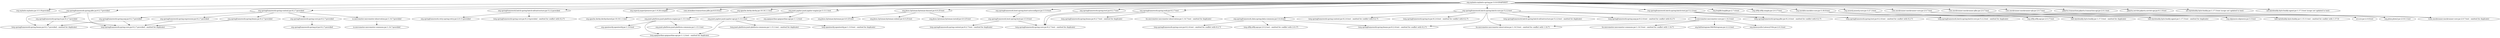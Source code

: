digraph mybatis__spring {
	"org.mybatis:mybatis-spring:jar:3.0.6-SNAPSHOT" -> "org.mybatis:mybatis:jar:3.5.19:provided" ; 
	"org.mybatis:mybatis-spring:jar:3.0.6-SNAPSHOT" -> "org.springframework:spring-context:jar:6.2.7:provided" ; 
	"org.mybatis:mybatis-spring:jar:3.0.6-SNAPSHOT" -> "org.springframework:spring-jdbc:jar:6.2.7:provided" ; 
	"org.mybatis:mybatis-spring:jar:3.0.6-SNAPSHOT" -> "org.springframework.batch:spring-batch-infrastructure:jar:5.2.2:provided" ; 
	"org.mybatis:mybatis-spring:jar:3.0.6-SNAPSHOT" -> "org.aspectj:aspectjweaver:jar:1.9.24:compile" ; 
	"org.mybatis:mybatis-spring:jar:3.0.6-SNAPSHOT" -> "com.atomikos:transactions-jdbc:jar:6.0.0:test" ; 
	"org.mybatis:mybatis-spring:jar:3.0.6-SNAPSHOT" -> "org.apache.derby:derby:jar:10.16.1.1:test" ; 
	"org.mybatis:mybatis-spring:jar:3.0.6-SNAPSHOT" -> "org.junit.jupiter:junit-jupiter-engine:jar:5.13.1:test" ; 
	"org.mybatis:mybatis-spring:jar:3.0.6-SNAPSHOT" -> "org.jboss.byteman:byteman-bmunit:jar:4.0.25:test" ; 
	"org.mybatis:mybatis-spring:jar:3.0.6-SNAPSHOT" -> "org.springframework:spring-test:jar:6.2.7:test" ; 
	"org.mybatis:mybatis-spring:jar:3.0.6-SNAPSHOT" -> "org.springframework:spring-web:jar:6.2.7:test" ; 
	"org.mybatis:mybatis-spring:jar:3.0.6-SNAPSHOT" -> "org.springframework.batch:spring-batch-core:jar:5.2.2:test" ; 
	"org.mybatis:mybatis-spring:jar:3.0.6-SNAPSHOT" -> "org.springframework.batch:spring-batch-test:jar:5.2.2:test" ; 
	"org.mybatis:mybatis-spring:jar:3.0.6-SNAPSHOT" -> "org.springframework.boot:spring-boot-autoconfigure:jar:3.5.0:test" ; 
	"org.mybatis:mybatis-spring:jar:3.0.6-SNAPSHOT" -> "org.hsqldb:hsqldb:jar:2.7.4:test" ; 
	"org.mybatis:mybatis-spring:jar:3.0.6-SNAPSHOT" -> "org.slf4j:slf4j-simple:jar:2.0.17:test" ; 
	"org.mybatis:mybatis-spring:jar:3.0.6-SNAPSHOT" -> "org.mockito:mockito-core:jar:5.18.0:test" ; 
	"org.mybatis:mybatis-spring:jar:3.0.6-SNAPSHOT" -> "org.assertj:assertj-core:jar:3.27.3:test" ; 
	"org.mybatis:mybatis-spring:jar:3.0.6-SNAPSHOT" -> "com.mockrunner:mockrunner-core:jar:2.0.7:test" ; 
	"org.mybatis:mybatis-spring:jar:3.0.6-SNAPSHOT" -> "com.mockrunner:mockrunner-ejb:jar:2.0.7:test" ; 
	"org.mybatis:mybatis-spring:jar:3.0.6-SNAPSHOT" -> "com.mockrunner:mockrunner-jdbc:jar:2.0.7:test" ; 
	"org.mybatis:mybatis-spring:jar:3.0.6-SNAPSHOT" -> "jakarta.transaction:jakarta.transaction-api:jar:2.0.1:test" ; 
	"org.mybatis:mybatis-spring:jar:3.0.6-SNAPSHOT" -> "jakarta.servlet:jakarta.servlet-api:jar:6.1.0:test" ; 
	"org.mybatis:mybatis-spring:jar:3.0.6-SNAPSHOT" -> "net.bytebuddy:byte-buddy:jar:1.17.5:test (scope not updated to test)" ; 
	"org.mybatis:mybatis-spring:jar:3.0.6-SNAPSHOT" -> "net.bytebuddy:byte-buddy-agent:jar:1.17.5:test (scope not updated to test)" ; 
	"org.springframework:spring-context:jar:6.2.7:provided" -> "org.springframework:spring-aop:jar:6.2.7:provided" ; 
	"org.springframework:spring-context:jar:6.2.7:provided" -> "org.springframework:spring-beans:jar:6.2.7:provided" ; 
	"org.springframework:spring-context:jar:6.2.7:provided" -> "org.springframework:spring-core:jar:6.2.7:provided" ; 
	"org.springframework:spring-context:jar:6.2.7:provided" -> "org.springframework:spring-expression:jar:6.2.7:provided" ; 
	"org.springframework:spring-context:jar:6.2.7:provided" -> "io.micrometer:micrometer-observation:jar:1.14.7:provided" ; 
	"org.springframework:spring-aop:jar:6.2.7:provided" -> "(org.springframework:spring-beans:jar:6.2.7:provided - omitted for duplicate)" ; 
	"org.springframework:spring-aop:jar:6.2.7:provided" -> "(org.springframework:spring-core:jar:6.2.7:provided - omitted for duplicate)" ; 
	"org.springframework:spring-beans:jar:6.2.7:provided" -> "(org.springframework:spring-core:jar:6.2.7:provided - omitted for duplicate)" ; 
	"org.springframework:spring-core:jar:6.2.7:provided" -> "org.springframework:spring-jcl:jar:6.2.7:provided" ; 
	"org.springframework:spring-expression:jar:6.2.7:provided" -> "(org.springframework:spring-core:jar:6.2.7:provided - omitted for duplicate)" ; 
	"io.micrometer:micrometer-observation:jar:1.14.7:provided" -> "io.micrometer:micrometer-commons:jar:1.14.7:provided" ; 
	"org.springframework:spring-jdbc:jar:6.2.7:provided" -> "(org.springframework:spring-beans:jar:6.2.7:provided - omitted for duplicate)" ; 
	"org.springframework:spring-jdbc:jar:6.2.7:provided" -> "(org.springframework:spring-core:jar:6.2.7:provided - omitted for duplicate)" ; 
	"org.springframework:spring-jdbc:jar:6.2.7:provided" -> "org.springframework:spring-tx:jar:6.2.7:provided" ; 
	"org.springframework:spring-tx:jar:6.2.7:provided" -> "(org.springframework:spring-beans:jar:6.2.7:provided - omitted for duplicate)" ; 
	"org.springframework:spring-tx:jar:6.2.7:provided" -> "(org.springframework:spring-core:jar:6.2.7:provided - omitted for duplicate)" ; 
	"org.springframework.batch:spring-batch-infrastructure:jar:5.2.2:provided" -> "(org.springframework:spring-core:jar:6.2.4:provided - omitted for conflict with 6.2.7)" ; 
	"org.springframework.batch:spring-batch-infrastructure:jar:5.2.2:provided" -> "org.springframework.retry:spring-retry:jar:2.0.11:provided" ; 
	"org.apache.derby:derby:jar:10.16.1.1:test" -> "org.apache.derby:derbyshared:jar:10.16.1.1:test" ; 
	"org.junit.jupiter:junit-jupiter-engine:jar:5.13.1:test" -> "org.junit.platform:junit-platform-engine:jar:1.13.1:test" ; 
	"org.junit.jupiter:junit-jupiter-engine:jar:5.13.1:test" -> "org.junit.jupiter:junit-jupiter-api:jar:5.13.1:test" ; 
	"org.junit.jupiter:junit-jupiter-engine:jar:5.13.1:test" -> "org.apiguardian:apiguardian-api:jar:1.1.2:test" ; 
	"org.junit.platform:junit-platform-engine:jar:1.13.1:test" -> "org.opentest4j:opentest4j:jar:1.3.0:test" ; 
	"org.junit.platform:junit-platform-engine:jar:1.13.1:test" -> "org.junit.platform:junit-platform-commons:jar:1.13.1:test" ; 
	"org.junit.platform:junit-platform-engine:jar:1.13.1:test" -> "(org.apiguardian:apiguardian-api:jar:1.1.2:test - omitted for duplicate)" ; 
	"org.junit.platform:junit-platform-commons:jar:1.13.1:test" -> "(org.apiguardian:apiguardian-api:jar:1.1.2:test - omitted for duplicate)" ; 
	"org.junit.jupiter:junit-jupiter-api:jar:5.13.1:test" -> "(org.opentest4j:opentest4j:jar:1.3.0:test - omitted for duplicate)" ; 
	"org.junit.jupiter:junit-jupiter-api:jar:5.13.1:test" -> "(org.junit.platform:junit-platform-commons:jar:1.13.1:test - omitted for duplicate)" ; 
	"org.junit.jupiter:junit-jupiter-api:jar:5.13.1:test" -> "(org.apiguardian:apiguardian-api:jar:1.1.2:test - omitted for duplicate)" ; 
	"org.jboss.byteman:byteman-bmunit:jar:4.0.25:test" -> "org.jboss.byteman:byteman:jar:4.0.25:test" ; 
	"org.jboss.byteman:byteman-bmunit:jar:4.0.25:test" -> "org.jboss.byteman:byteman-submit:jar:4.0.25:test" ; 
	"org.jboss.byteman:byteman-bmunit:jar:4.0.25:test" -> "org.jboss.byteman:byteman-install:jar:4.0.25:test" ; 
	"org.springframework:spring-test:jar:6.2.7:test" -> "(org.springframework:spring-core:jar:6.2.7:test - omitted for duplicate)" ; 
	"org.springframework:spring-web:jar:6.2.7:test" -> "(org.springframework:spring-beans:jar:6.2.7:test - omitted for duplicate)" ; 
	"org.springframework:spring-web:jar:6.2.7:test" -> "(org.springframework:spring-core:jar:6.2.7:test - omitted for duplicate)" ; 
	"org.springframework:spring-web:jar:6.2.7:test" -> "(io.micrometer:micrometer-observation:jar:1.14.7:test - omitted for duplicate)" ; 
	"org.springframework.batch:spring-batch-core:jar:5.2.2:test" -> "(org.springframework.batch:spring-batch-infrastructure:jar:5.2.2:test - omitted for duplicate)" ; 
	"org.springframework.batch:spring-batch-core:jar:5.2.2:test" -> "(org.springframework:spring-aop:jar:6.2.4:test - omitted for conflict with 6.2.7)" ; 
	"org.springframework.batch:spring-batch-core:jar:5.2.2:test" -> "(org.springframework:spring-beans:jar:6.2.4:test - omitted for conflict with 6.2.7)" ; 
	"org.springframework.batch:spring-batch-core:jar:5.2.2:test" -> "(org.springframework:spring-context:jar:6.2.4:test - omitted for conflict with 6.2.7)" ; 
	"org.springframework.batch:spring-batch-core:jar:5.2.2:test" -> "(org.springframework:spring-tx:jar:6.2.4:test - omitted for conflict with 6.2.7)" ; 
	"org.springframework.batch:spring-batch-core:jar:5.2.2:test" -> "(org.springframework:spring-jdbc:jar:6.2.4:test - omitted for conflict with 6.2.7)" ; 
	"org.springframework.batch:spring-batch-core:jar:5.2.2:test" -> "io.micrometer:micrometer-core:jar:1.14.5:test" ; 
	"org.springframework.batch:spring-batch-core:jar:5.2.2:test" -> "(io.micrometer:micrometer-observation:jar:1.14.5:test - omitted for conflict with 1.14.7)" ; 
	"org.springframework.batch:spring-batch-core:jar:5.2.2:test" -> "org.springframework.data:spring-data-commons:jar:3.4.4:test" ; 
	"io.micrometer:micrometer-core:jar:1.14.5:test" -> "(io.micrometer:micrometer-commons:jar:1.14.5:test - omitted for conflict with 1.14.7)" ; 
	"io.micrometer:micrometer-core:jar:1.14.5:test" -> "(io.micrometer:micrometer-observation:jar:1.14.5:test - omitted for conflict with 1.14.7)" ; 
	"io.micrometer:micrometer-core:jar:1.14.5:test" -> "org.hdrhistogram:HdrHistogram:jar:2.2.2:test" ; 
	"io.micrometer:micrometer-core:jar:1.14.5:test" -> "org.latencyutils:LatencyUtils:jar:2.0.3:test" ; 
	"org.springframework.data:spring-data-commons:jar:3.4.4:test" -> "(org.springframework:spring-core:jar:6.2.4:test - omitted for conflict with 6.2.7)" ; 
	"org.springframework.data:spring-data-commons:jar:3.4.4:test" -> "(org.springframework:spring-beans:jar:6.2.4:test - omitted for conflict with 6.2.7)" ; 
	"org.springframework.data:spring-data-commons:jar:3.4.4:test" -> "(org.slf4j:slf4j-api:jar:2.0.2:test - omitted for conflict with 2.0.17)" ; 
	"org.springframework.batch:spring-batch-test:jar:5.2.2:test" -> "(org.springframework.batch:spring-batch-core:jar:5.2.2:test - omitted for duplicate)" ; 
	"org.springframework.batch:spring-batch-test:jar:5.2.2:test" -> "(org.springframework:spring-jdbc:jar:6.2.4:test - omitted for conflict with 6.2.7)" ; 
	"org.springframework.batch:spring-batch-test:jar:5.2.2:test" -> "(org.springframework:spring-test:jar:6.2.4:test - omitted for conflict with 6.2.7)" ; 
	"org.springframework.boot:spring-boot-autoconfigure:jar:3.5.0:test" -> "org.springframework.boot:spring-boot:jar:3.5.0:test" ; 
	"org.springframework.boot:spring-boot:jar:3.5.0:test" -> "(org.springframework:spring-core:jar:6.2.7:test - omitted for duplicate)" ; 
	"org.springframework.boot:spring-boot:jar:3.5.0:test" -> "(org.springframework:spring-context:jar:6.2.7:test - omitted for duplicate)" ; 
	"org.slf4j:slf4j-simple:jar:2.0.17:test" -> "org.slf4j:slf4j-api:jar:2.0.17:test" ; 
	"org.mockito:mockito-core:jar:5.18.0:test" -> "(net.bytebuddy:byte-buddy:jar:1.17.5:test - omitted for duplicate)" ; 
	"org.mockito:mockito-core:jar:5.18.0:test" -> "(net.bytebuddy:byte-buddy-agent:jar:1.17.5:test - omitted for duplicate)" ; 
	"org.mockito:mockito-core:jar:5.18.0:test" -> "org.objenesis:objenesis:jar:3.3:test" ; 
	"org.assertj:assertj-core:jar:3.27.3:test" -> "(net.bytebuddy:byte-buddy:jar:1.15.11:test - omitted for conflict with 1.17.5)" ; 
	"com.mockrunner:mockrunner-core:jar:2.0.7:test" -> "org.jdom:jdom2:jar:2.0.6.1:test" ; 
	"com.mockrunner:mockrunner-core:jar:2.0.7:test" -> "oro:oro:jar:2.0.8:test" ; 
	"com.mockrunner:mockrunner-ejb:jar:2.0.7:test" -> "(com.mockrunner:mockrunner-core:jar:2.0.7:test - omitted for duplicate)" ; 
	"com.mockrunner:mockrunner-jdbc:jar:2.0.7:test" -> "(com.mockrunner:mockrunner-core:jar:2.0.7:test - omitted for duplicate)" ; 
}

